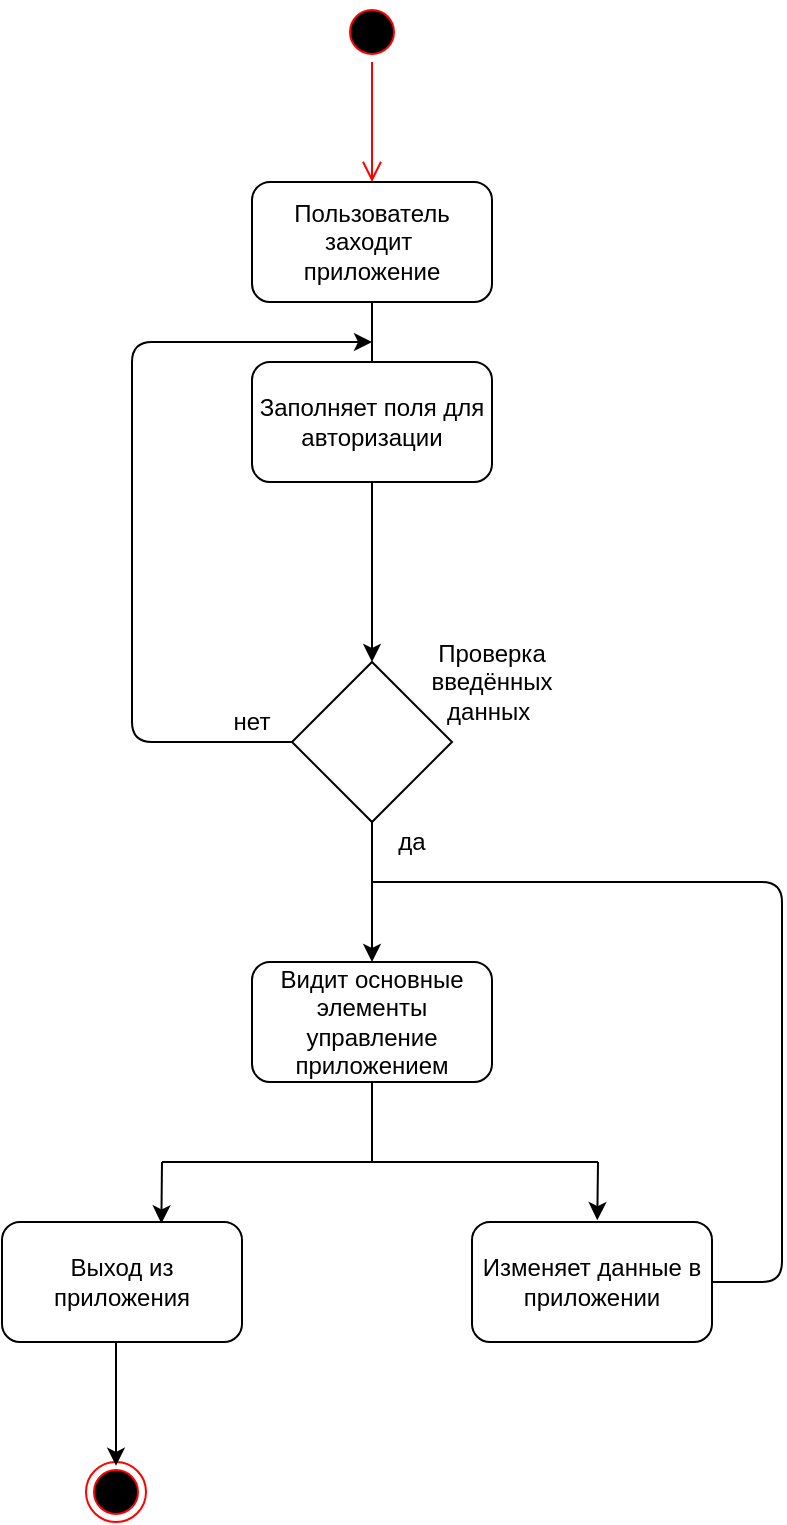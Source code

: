 <mxfile version="13.1.3" type="device"><diagram name="Page-1" id="0783ab3e-0a74-02c8-0abd-f7b4e66b4bec"><mxGraphModel dx="1673" dy="876" grid="1" gridSize="10" guides="1" tooltips="1" connect="1" arrows="1" fold="1" page="1" pageScale="1" pageWidth="850" pageHeight="1100" background="#ffffff" math="0" shadow="0"><root><mxCell id="0"/><mxCell id="1" parent="0"/><mxCell id="XB0TH3e60or2Mbp3zaXw-1" value="" style="ellipse;html=1;shape=startState;fillColor=#000000;strokeColor=#ff0000;" vertex="1" parent="1"><mxGeometry x="360" y="60" width="30" height="30" as="geometry"/></mxCell><mxCell id="XB0TH3e60or2Mbp3zaXw-2" value="" style="edgeStyle=orthogonalEdgeStyle;html=1;verticalAlign=bottom;endArrow=open;endSize=8;strokeColor=#ff0000;" edge="1" source="XB0TH3e60or2Mbp3zaXw-1" parent="1"><mxGeometry relative="1" as="geometry"><mxPoint x="375" y="150" as="targetPoint"/></mxGeometry></mxCell><mxCell id="XB0TH3e60or2Mbp3zaXw-7" style="edgeStyle=orthogonalEdgeStyle;rounded=0;orthogonalLoop=1;jettySize=auto;html=1;" edge="1" parent="1" source="XB0TH3e60or2Mbp3zaXw-3" target="XB0TH3e60or2Mbp3zaXw-6"><mxGeometry relative="1" as="geometry"/></mxCell><mxCell id="XB0TH3e60or2Mbp3zaXw-3" value="Пользователь заходит&amp;nbsp; приложение" style="rounded=1;whiteSpace=wrap;html=1;" vertex="1" parent="1"><mxGeometry x="315" y="150" width="120" height="60" as="geometry"/></mxCell><mxCell id="XB0TH3e60or2Mbp3zaXw-6" value="" style="rhombus;whiteSpace=wrap;html=1;" vertex="1" parent="1"><mxGeometry x="335" y="390" width="80" height="80" as="geometry"/></mxCell><mxCell id="XB0TH3e60or2Mbp3zaXw-8" value="Проверка введённых данных&amp;nbsp;" style="text;html=1;strokeColor=none;fillColor=none;align=center;verticalAlign=middle;whiteSpace=wrap;rounded=0;" vertex="1" parent="1"><mxGeometry x="415" y="390" width="40" height="20" as="geometry"/></mxCell><mxCell id="XB0TH3e60or2Mbp3zaXw-9" value="" style="edgeStyle=segmentEdgeStyle;endArrow=classic;html=1;exitX=0;exitY=0.5;exitDx=0;exitDy=0;" edge="1" parent="1" source="XB0TH3e60or2Mbp3zaXw-6"><mxGeometry width="50" height="50" relative="1" as="geometry"><mxPoint x="330" y="430" as="sourcePoint"/><mxPoint x="375" y="230" as="targetPoint"/><Array as="points"><mxPoint x="255" y="430"/><mxPoint x="255" y="230"/></Array></mxGeometry></mxCell><mxCell id="XB0TH3e60or2Mbp3zaXw-10" value="Заполняет поля для авторизации" style="rounded=1;whiteSpace=wrap;html=1;" vertex="1" parent="1"><mxGeometry x="315" y="240" width="120" height="60" as="geometry"/></mxCell><mxCell id="XB0TH3e60or2Mbp3zaXw-11" value="нет" style="text;html=1;strokeColor=none;fillColor=none;align=center;verticalAlign=middle;whiteSpace=wrap;rounded=0;" vertex="1" parent="1"><mxGeometry x="295" y="410" width="40" height="20" as="geometry"/></mxCell><mxCell id="XB0TH3e60or2Mbp3zaXw-12" value="Видит основные элементы управление приложением" style="rounded=1;whiteSpace=wrap;html=1;" vertex="1" parent="1"><mxGeometry x="315" y="540" width="120" height="60" as="geometry"/></mxCell><mxCell id="XB0TH3e60or2Mbp3zaXw-13" value="" style="endArrow=classic;html=1;exitX=0.5;exitY=1;exitDx=0;exitDy=0;" edge="1" parent="1" source="XB0TH3e60or2Mbp3zaXw-6" target="XB0TH3e60or2Mbp3zaXw-12"><mxGeometry width="50" height="50" relative="1" as="geometry"><mxPoint x="380" y="450" as="sourcePoint"/><mxPoint x="430" y="400" as="targetPoint"/></mxGeometry></mxCell><mxCell id="XB0TH3e60or2Mbp3zaXw-14" value="да" style="text;html=1;strokeColor=none;fillColor=none;align=center;verticalAlign=middle;whiteSpace=wrap;rounded=0;" vertex="1" parent="1"><mxGeometry x="375" y="470" width="40" height="20" as="geometry"/></mxCell><mxCell id="XB0TH3e60or2Mbp3zaXw-15" value="Изменяет данные в приложении" style="rounded=1;whiteSpace=wrap;html=1;" vertex="1" parent="1"><mxGeometry x="425" y="670" width="120" height="60" as="geometry"/></mxCell><mxCell id="XB0TH3e60or2Mbp3zaXw-16" value="" style="ellipse;html=1;shape=endState;fillColor=#000000;strokeColor=#ff0000;" vertex="1" parent="1"><mxGeometry x="232" y="790" width="30" height="30" as="geometry"/></mxCell><mxCell id="XB0TH3e60or2Mbp3zaXw-17" value="Выход из приложения" style="rounded=1;whiteSpace=wrap;html=1;" vertex="1" parent="1"><mxGeometry x="190" y="670" width="120" height="60" as="geometry"/></mxCell><mxCell id="XB0TH3e60or2Mbp3zaXw-18" value="" style="endArrow=none;html=1;entryX=0.5;entryY=1;entryDx=0;entryDy=0;" edge="1" parent="1" target="XB0TH3e60or2Mbp3zaXw-12"><mxGeometry width="50" height="50" relative="1" as="geometry"><mxPoint x="375" y="640" as="sourcePoint"/><mxPoint x="430" y="640" as="targetPoint"/></mxGeometry></mxCell><mxCell id="XB0TH3e60or2Mbp3zaXw-21" value="" style="endArrow=none;html=1;" edge="1" parent="1"><mxGeometry width="50" height="50" relative="1" as="geometry"><mxPoint x="270" y="640" as="sourcePoint"/><mxPoint x="488" y="640" as="targetPoint"/></mxGeometry></mxCell><mxCell id="XB0TH3e60or2Mbp3zaXw-22" value="" style="endArrow=classic;html=1;entryX=0.522;entryY=-0.015;entryDx=0;entryDy=0;entryPerimeter=0;" edge="1" parent="1" target="XB0TH3e60or2Mbp3zaXw-15"><mxGeometry width="50" height="50" relative="1" as="geometry"><mxPoint x="488" y="640" as="sourcePoint"/><mxPoint x="460" y="620" as="targetPoint"/></mxGeometry></mxCell><mxCell id="XB0TH3e60or2Mbp3zaXw-23" value="" style="endArrow=classic;html=1;entryX=0.664;entryY=0.012;entryDx=0;entryDy=0;entryPerimeter=0;" edge="1" parent="1" target="XB0TH3e60or2Mbp3zaXw-17"><mxGeometry width="50" height="50" relative="1" as="geometry"><mxPoint x="270" y="640" as="sourcePoint"/><mxPoint x="380" y="640" as="targetPoint"/></mxGeometry></mxCell><mxCell id="XB0TH3e60or2Mbp3zaXw-24" value="" style="endArrow=classic;html=1;exitX=0.475;exitY=1.004;exitDx=0;exitDy=0;exitPerimeter=0;entryX=0.5;entryY=0.063;entryDx=0;entryDy=0;entryPerimeter=0;" edge="1" parent="1" source="XB0TH3e60or2Mbp3zaXw-17" target="XB0TH3e60or2Mbp3zaXw-16"><mxGeometry width="50" height="50" relative="1" as="geometry"><mxPoint x="260" y="770" as="sourcePoint"/><mxPoint x="310" y="720" as="targetPoint"/></mxGeometry></mxCell><mxCell id="XB0TH3e60or2Mbp3zaXw-25" value="" style="edgeStyle=elbowEdgeStyle;elbow=horizontal;endArrow=none;html=1;exitX=1;exitY=0.5;exitDx=0;exitDy=0;endFill=0;" edge="1" parent="1" source="XB0TH3e60or2Mbp3zaXw-15"><mxGeometry width="50" height="50" relative="1" as="geometry"><mxPoint x="550" y="700" as="sourcePoint"/><mxPoint x="375" y="500" as="targetPoint"/><Array as="points"><mxPoint x="580" y="600"/></Array></mxGeometry></mxCell></root></mxGraphModel></diagram></mxfile>